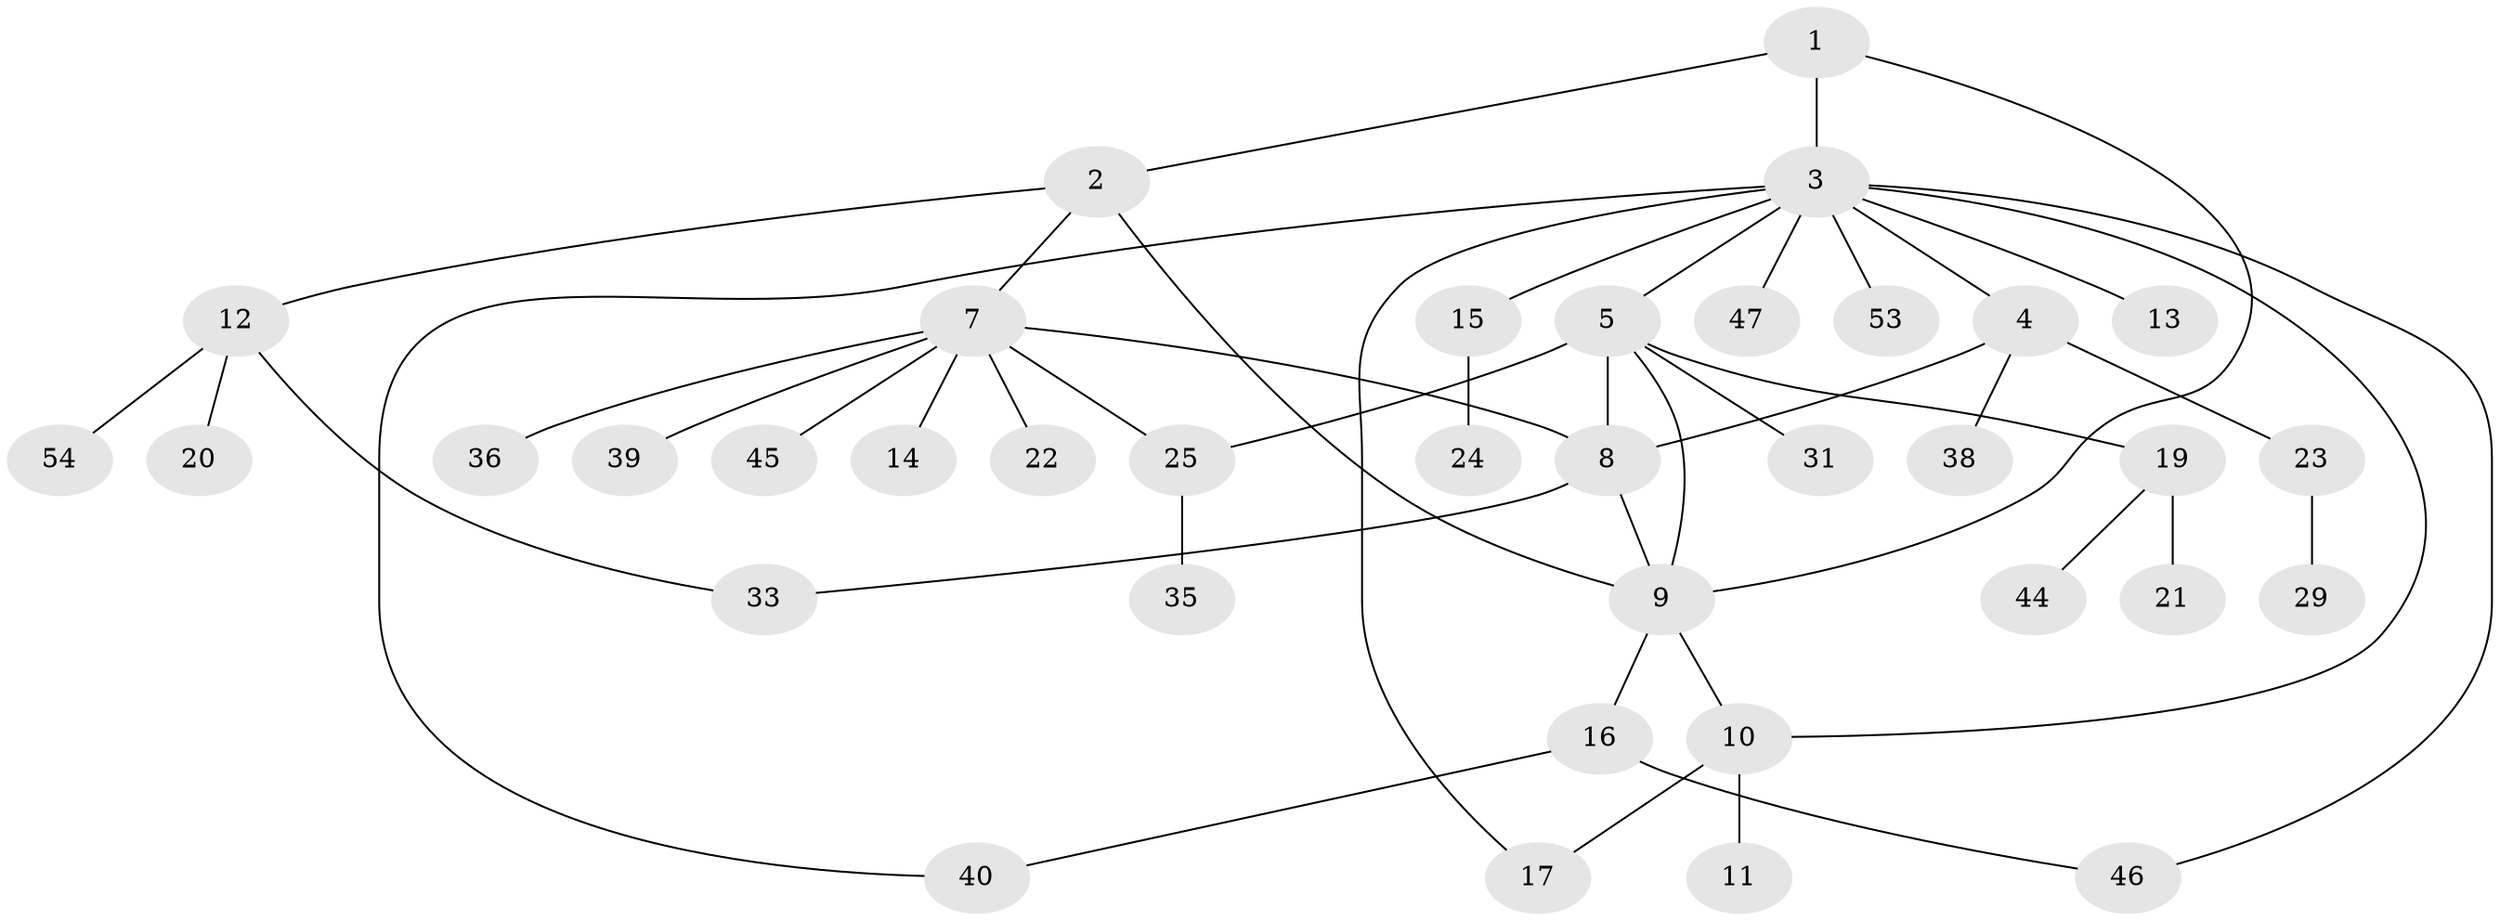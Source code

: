 // original degree distribution, {5: 0.05555555555555555, 4: 0.09259259259259259, 6: 0.037037037037037035, 7: 0.037037037037037035, 8: 0.018518518518518517, 1: 0.48148148148148145, 3: 0.09259259259259259, 2: 0.18518518518518517}
// Generated by graph-tools (version 1.1) at 2025/42/03/06/25 10:42:12]
// undirected, 37 vertices, 47 edges
graph export_dot {
graph [start="1"]
  node [color=gray90,style=filled];
  1 [super="+48"];
  2 [super="+43"];
  3 [super="+6"];
  4 [super="+18"];
  5 [super="+42"];
  7 [super="+32"];
  8 [super="+52"];
  9;
  10 [super="+51"];
  11;
  12 [super="+26"];
  13;
  14 [super="+30"];
  15 [super="+41"];
  16 [super="+34"];
  17 [super="+27"];
  19 [super="+28"];
  20 [super="+37"];
  21;
  22;
  23 [super="+49"];
  24;
  25 [super="+50"];
  29;
  31;
  33;
  35;
  36;
  38;
  39;
  40;
  44;
  45;
  46;
  47;
  53;
  54;
  1 -- 2;
  1 -- 3 [weight=2];
  1 -- 9;
  2 -- 7;
  2 -- 12;
  2 -- 9;
  3 -- 4;
  3 -- 10;
  3 -- 13;
  3 -- 40;
  3 -- 5;
  3 -- 46;
  3 -- 47;
  3 -- 15;
  3 -- 17;
  3 -- 53;
  4 -- 8;
  4 -- 38;
  4 -- 23;
  5 -- 8;
  5 -- 9;
  5 -- 19;
  5 -- 25;
  5 -- 31;
  7 -- 8;
  7 -- 14;
  7 -- 22;
  7 -- 25;
  7 -- 36;
  7 -- 39;
  7 -- 45;
  8 -- 9;
  8 -- 33;
  9 -- 10;
  9 -- 16;
  10 -- 11;
  10 -- 17;
  12 -- 20;
  12 -- 33;
  12 -- 54;
  15 -- 24;
  16 -- 40;
  16 -- 46;
  19 -- 21;
  19 -- 44;
  23 -- 29;
  25 -- 35;
}

